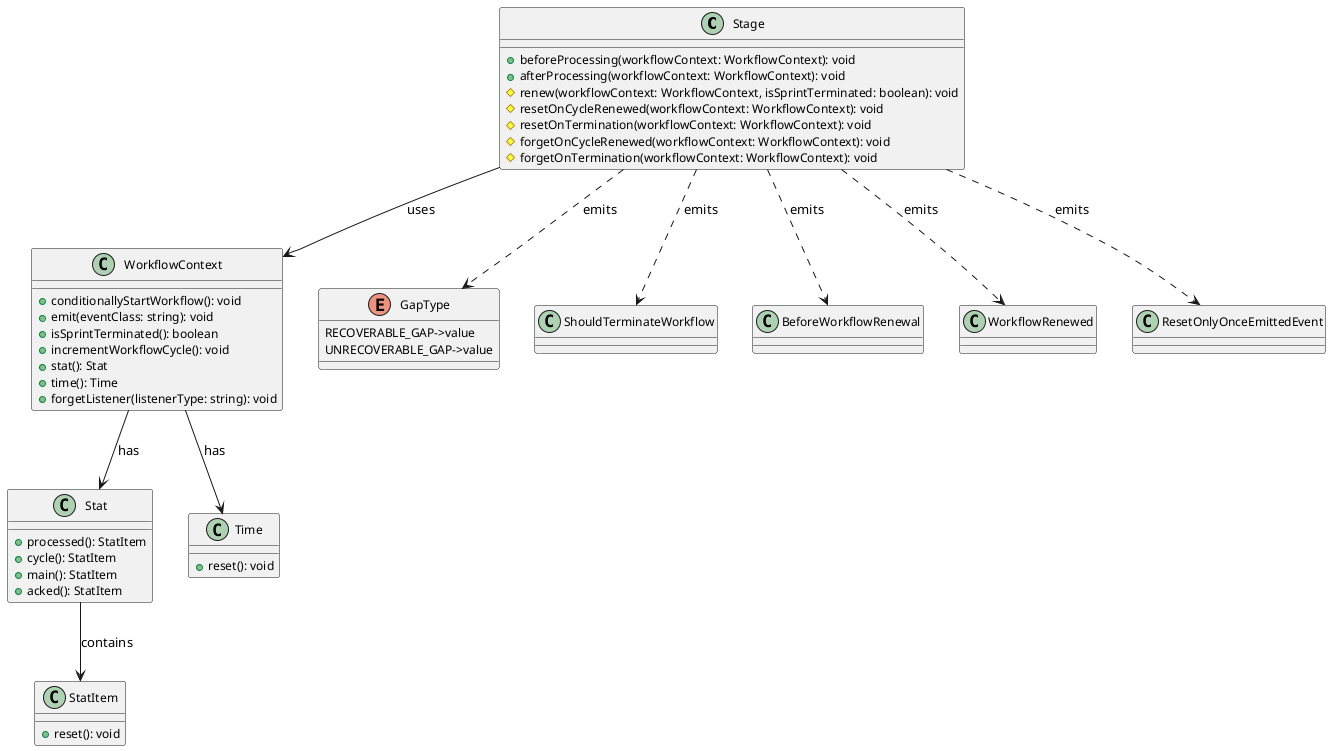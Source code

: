 @startuml

skinparam classFontSize 12
skinparam classAttributeFontSize 12

class Stage {
  +beforeProcessing(workflowContext: WorkflowContext): void
  +afterProcessing(workflowContext: WorkflowContext): void
  #renew(workflowContext: WorkflowContext, isSprintTerminated: boolean): void
  #resetOnCycleRenewed(workflowContext: WorkflowContext): void
  #resetOnTermination(workflowContext: WorkflowContext): void
  #forgetOnCycleRenewed(workflowContext: WorkflowContext): void
  #forgetOnTermination(workflowContext: WorkflowContext): void
}

class WorkflowContext {
  +conditionallyStartWorkflow(): void
  +emit(eventClass: string): void
  +isSprintTerminated(): boolean
  +incrementWorkflowCycle(): void
  +stat(): Stat
  +time(): Time
  +forgetListener(listenerType: string): void
}

class Stat {
  +processed(): StatItem
  +cycle(): StatItem
  +main(): StatItem
  +acked(): StatItem
}

class StatItem {
  +reset(): void
}

class Time {
  +reset(): void
}

enum GapType {
  RECOVERABLE_GAP->value
  UNRECOVERABLE_GAP->value
}

class ShouldTerminateWorkflow
class BeforeWorkflowRenewal
class WorkflowRenewed
class ResetOnlyOnceEmittedEvent

Stage --> WorkflowContext: uses
WorkflowContext --> Stat: has
WorkflowContext --> Time: has
Stat --> StatItem: contains
Stage ..> ShouldTerminateWorkflow: emits
Stage ..> BeforeWorkflowRenewal: emits
Stage ..> WorkflowRenewed: emits
Stage ..> ResetOnlyOnceEmittedEvent: emits
Stage ..> GapType: emits

@enduml
